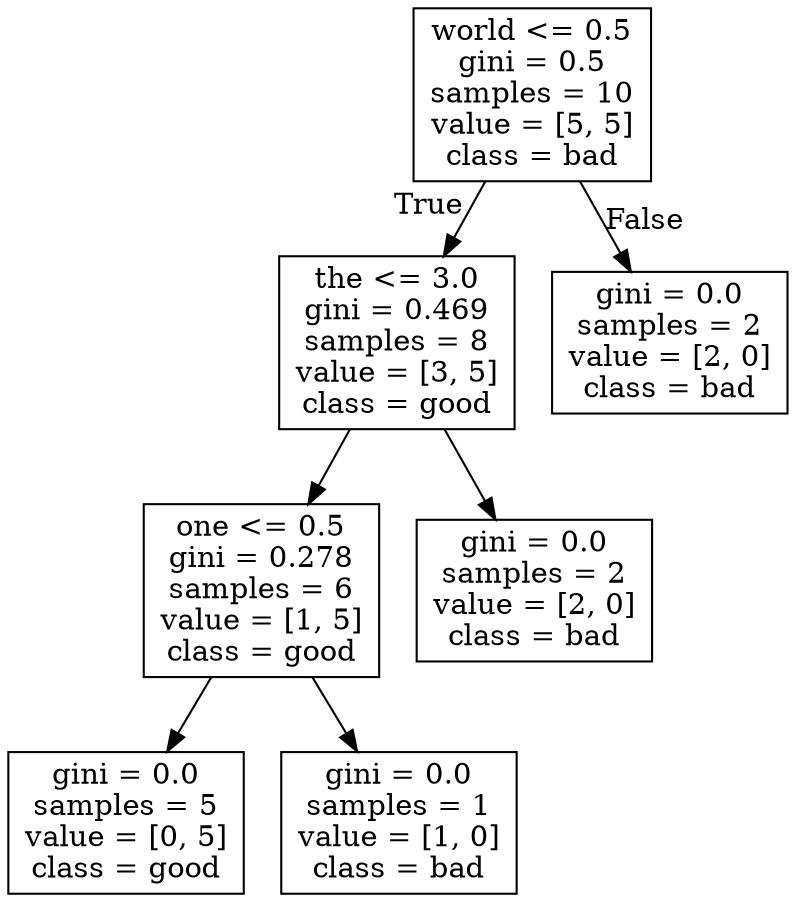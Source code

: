 digraph Tree {
node [shape=box] ;
0 [label="world <= 0.5\ngini = 0.5\nsamples = 10\nvalue = [5, 5]\nclass = bad"] ;
1 [label="the <= 3.0\ngini = 0.469\nsamples = 8\nvalue = [3, 5]\nclass = good"] ;
0 -> 1 [labeldistance=2.5, labelangle=45, headlabel="True"] ;
2 [label="one <= 0.5\ngini = 0.278\nsamples = 6\nvalue = [1, 5]\nclass = good"] ;
1 -> 2 ;
3 [label="gini = 0.0\nsamples = 5\nvalue = [0, 5]\nclass = good"] ;
2 -> 3 ;
4 [label="gini = 0.0\nsamples = 1\nvalue = [1, 0]\nclass = bad"] ;
2 -> 4 ;
5 [label="gini = 0.0\nsamples = 2\nvalue = [2, 0]\nclass = bad"] ;
1 -> 5 ;
6 [label="gini = 0.0\nsamples = 2\nvalue = [2, 0]\nclass = bad"] ;
0 -> 6 [labeldistance=2.5, labelangle=-45, headlabel="False"] ;
}
